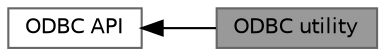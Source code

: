 digraph "ODBC utility"
{
 // LATEX_PDF_SIZE
  bgcolor="transparent";
  edge [fontname=Helvetica,fontsize=10,labelfontname=Helvetica,labelfontsize=10];
  node [fontname=Helvetica,fontsize=10,shape=box,height=0.2,width=0.4];
  rankdir=LR;
  Node2 [id="Node000002",label="ODBC API",height=0.2,width=0.4,color="grey40", fillcolor="white", style="filled",URL="$a00571.html",tooltip="Functions callable by ODBC client programs."];
  Node1 [id="Node000001",label="ODBC utility",height=0.2,width=0.4,color="gray40", fillcolor="grey60", style="filled", fontcolor="black",tooltip="Functions called within ODBC driver."];
  Node2->Node1 [shape=plaintext, dir="back", style="solid"];
}
